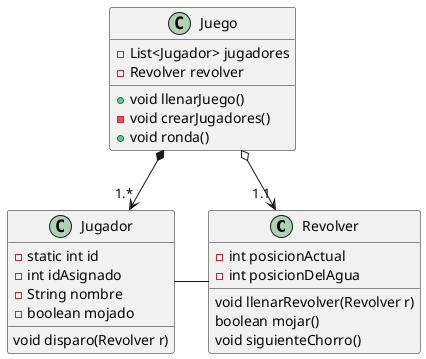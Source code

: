 @startuml
'https://plantuml.com/class-diagram

class Revolver {
    - int posicionActual
    - int posicionDelAgua

    void llenarRevolver(Revolver r)
    boolean mojar()
    void siguienteChorro()
}

class Jugador {
    - static int id
    - int idAsignado
    - String nombre
    - boolean mojado

    void disparo(Revolver r)
}

class Juego {
    -List<Jugador> jugadores
    -Revolver revolver

    + void llenarJuego()
    - void crearJugadores()
    + void ronda()
}

Juego o-->"1.1" Revolver
Juego *-->"1.*"Jugador
Jugador - Revolver
@enduml